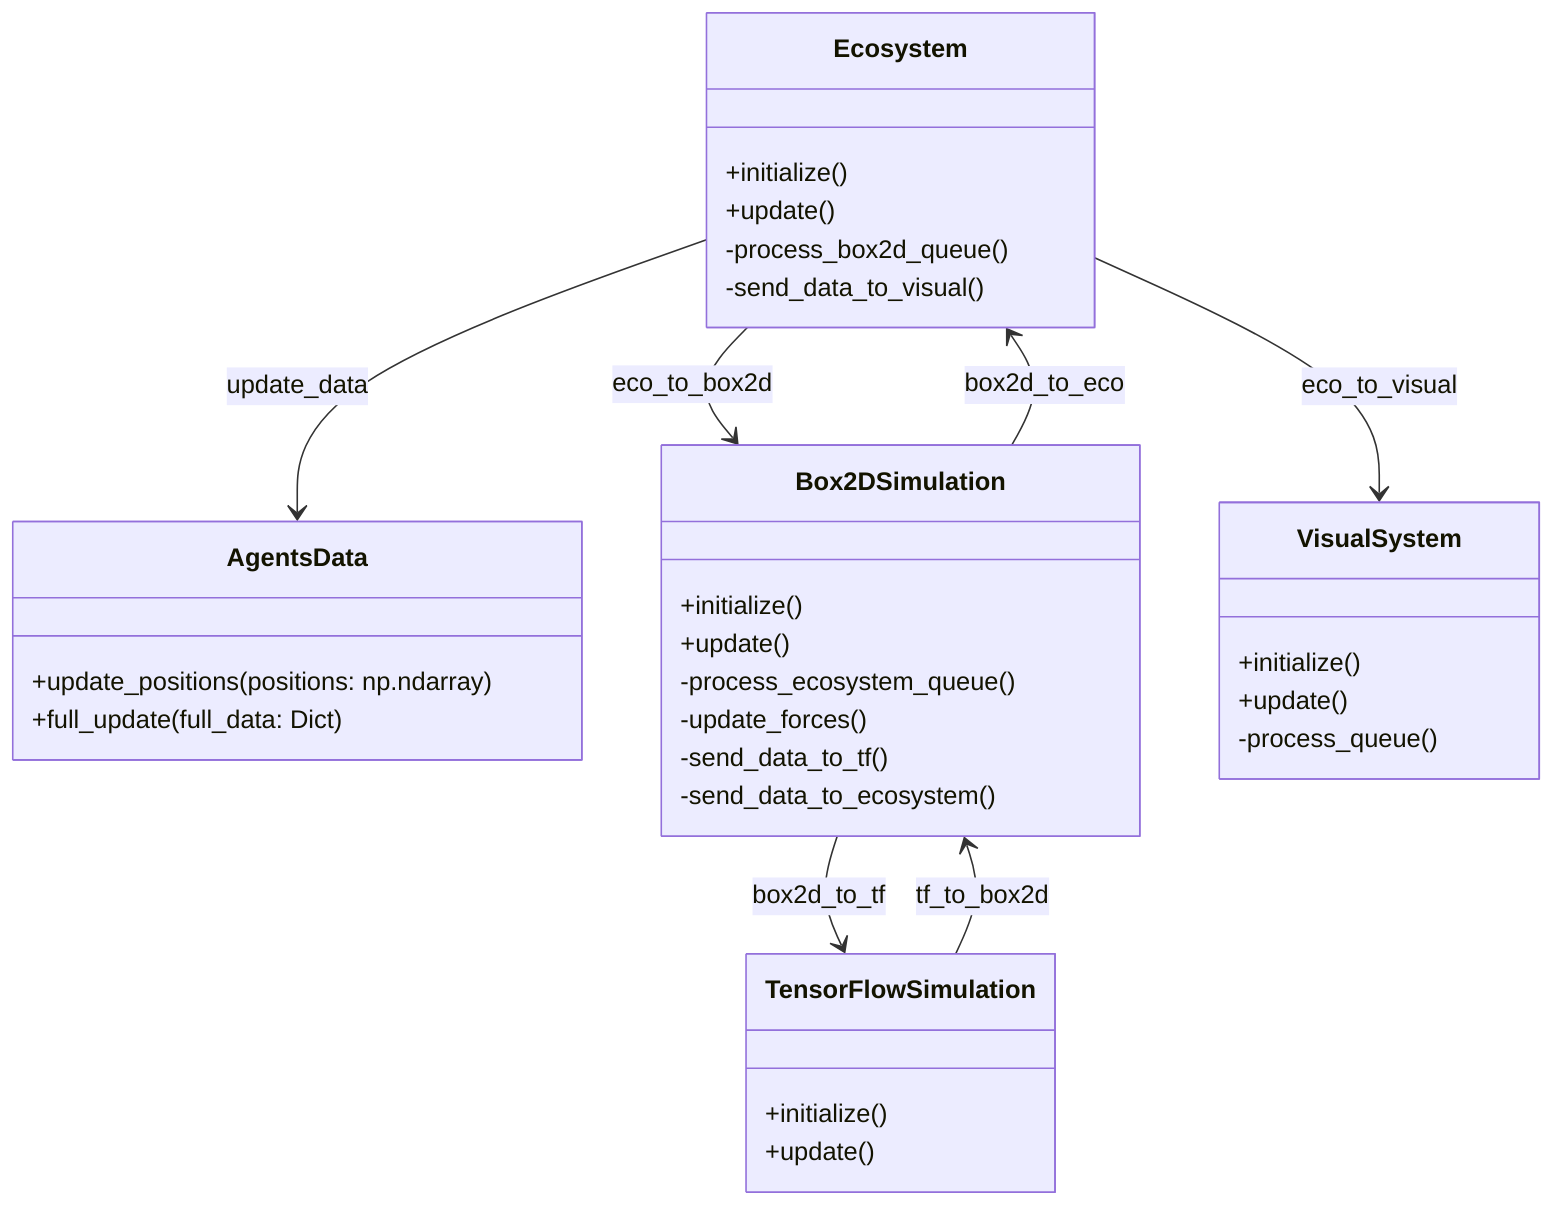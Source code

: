 classDiagram
    class AgentsData {
        +update_positions(positions: np.ndarray)
        +full_update(full_data: Dict)
    }

    class Ecosystem {
        +initialize()
        +update()
        -process_box2d_queue()
        -send_data_to_visual()
    }

    class TensorFlowSimulation {
        +initialize()
        +update()
    }

    class Box2DSimulation {
        +initialize()
        +update()
        -process_ecosystem_queue()
        -update_forces()
        -send_data_to_tf()
        -send_data_to_ecosystem()
    }

    class VisualSystem {
        +initialize()
        +update()
        -process_queue()
    }

    Ecosystem --> Box2DSimulation : eco_to_box2d
    Ecosystem --> VisualSystem : eco_to_visual
    TensorFlowSimulation --> Box2DSimulation : tf_to_box2d
    Box2DSimulation --> TensorFlowSimulation : box2d_to_tf
    Box2DSimulation --> Ecosystem : box2d_to_eco
    Ecosystem --> AgentsData : update_data